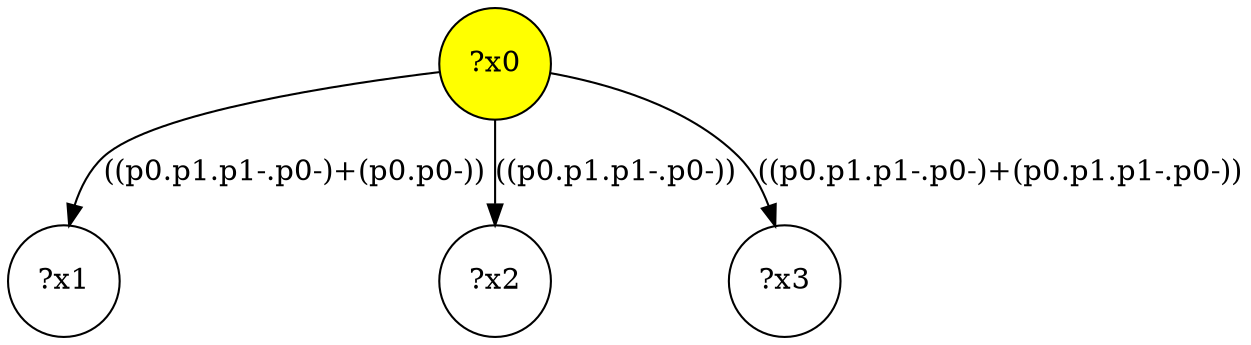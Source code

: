 digraph g {
	x0 [fillcolor="yellow", style="filled," shape=circle, label="?x0"];
	x1 [shape=circle, label="?x1"];
	x0 -> x1 [label="((p0.p1.p1-.p0-)+(p0.p0-))"];
	x2 [shape=circle, label="?x2"];
	x0 -> x2 [label="((p0.p1.p1-.p0-))"];
	x3 [shape=circle, label="?x3"];
	x0 -> x3 [label="((p0.p1.p1-.p0-)+(p0.p1.p1-.p0-))"];
}

